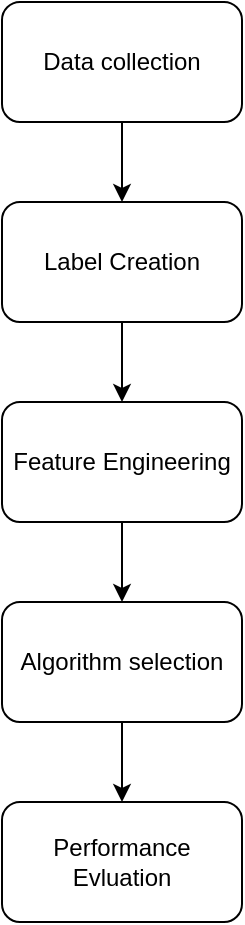 <mxfile version="10.9.8" type="device"><diagram id="BeLVL-K8QxmAQHJVREuI" name="Page-1"><mxGraphModel dx="743" dy="444" grid="1" gridSize="10" guides="1" tooltips="1" connect="1" arrows="1" fold="1" page="1" pageScale="1" pageWidth="827" pageHeight="1169" math="0" shadow="0"><root><mxCell id="0"/><mxCell id="1" parent="0"/><mxCell id="yzH-dA_MoOpCgd9qBoJy-1" value="Data collection&lt;span style=&quot;font-family: &amp;#34;helvetica&amp;#34; , &amp;#34;arial&amp;#34; , sans-serif ; font-size: 0px ; white-space: nowrap&quot;&gt;%3CmxGraphModel%3E%3Croot%3E%3CmxCell%20id%3D%220%22%2F%3E%3CmxCell%20id%3D%221%22%20parent%3D%220%22%2F%3E%3CmxCell%20id%3D%222%22%20value%3D%22%22%20style%3D%22rounded%3D1%3BwhiteSpace%3Dwrap%3Bhtml%3D1%3B%22%20vertex%3D%221%22%20parent%3D%221%22%3E%3CmxGeometry%20x%3D%22310%22%20y%3D%2240%22%20width%3D%22120%22%20height%3D%2260%22%20as%3D%22geometry%22%2F%3E%3C%2FmxCell%3E%3C%2Froot%3E%3C%2FmxGraphModel%3E&lt;/span&gt;" style="rounded=1;whiteSpace=wrap;html=1;" vertex="1" parent="1"><mxGeometry x="310" y="40" width="120" height="60" as="geometry"/></mxCell><mxCell id="yzH-dA_MoOpCgd9qBoJy-2" value="Label Creation" style="rounded=1;whiteSpace=wrap;html=1;" vertex="1" parent="1"><mxGeometry x="310" y="140" width="120" height="60" as="geometry"/></mxCell><mxCell id="yzH-dA_MoOpCgd9qBoJy-3" value="Feature Engineering" style="rounded=1;whiteSpace=wrap;html=1;" vertex="1" parent="1"><mxGeometry x="310" y="240" width="120" height="60" as="geometry"/></mxCell><mxCell id="yzH-dA_MoOpCgd9qBoJy-4" value="Algorithm selection" style="rounded=1;whiteSpace=wrap;html=1;" vertex="1" parent="1"><mxGeometry x="310" y="340" width="120" height="60" as="geometry"/></mxCell><mxCell id="yzH-dA_MoOpCgd9qBoJy-5" value="Performance Evluation&lt;span style=&quot;font-family: &amp;#34;helvetica&amp;#34; , &amp;#34;arial&amp;#34; , sans-serif ; font-size: 0px ; white-space: nowrap&quot;&gt;%3CmxGraphModel%3E%3Croot%3E%3CmxCell%20id%3D%220%22%2F%3E%3CmxCell%20id%3D%221%22%20parent%3D%220%22%2F%3E%3CmxCell%20id%3D%222%22%20value%3D%22Algorithm%20selection%22%20style%3D%22rounded%3D1%3BwhiteSpace%3Dwrap%3Bhtml%3D1%3B%22%20vertex%3D%221%22%20parent%3D%221%22%3E%3CmxGeometry%20x%3D%22310%22%20y%3D%22370%22%20width%3D%22120%22%20height%3D%2260%22%20as%3D%22geometry%22%2F%3E%3C%2FmxCell%3E%3C%2Froot%3E%3C%2FmxGraphModel%3E&lt;/span&gt;" style="rounded=1;whiteSpace=wrap;html=1;" vertex="1" parent="1"><mxGeometry x="310" y="440" width="120" height="60" as="geometry"/></mxCell><mxCell id="yzH-dA_MoOpCgd9qBoJy-7" value="" style="endArrow=classic;html=1;exitX=0.5;exitY=1;exitDx=0;exitDy=0;" edge="1" parent="1" source="yzH-dA_MoOpCgd9qBoJy-2"><mxGeometry width="50" height="50" relative="1" as="geometry"><mxPoint x="310" y="610" as="sourcePoint"/><mxPoint x="370" y="240" as="targetPoint"/></mxGeometry></mxCell><mxCell id="yzH-dA_MoOpCgd9qBoJy-8" value="" style="endArrow=classic;html=1;exitX=0.5;exitY=1;exitDx=0;exitDy=0;entryX=0.5;entryY=0;entryDx=0;entryDy=0;" edge="1" parent="1" source="yzH-dA_MoOpCgd9qBoJy-4" target="yzH-dA_MoOpCgd9qBoJy-5"><mxGeometry width="50" height="50" relative="1" as="geometry"><mxPoint x="380" y="220" as="sourcePoint"/><mxPoint x="370" y="440" as="targetPoint"/></mxGeometry></mxCell><mxCell id="yzH-dA_MoOpCgd9qBoJy-9" value="" style="endArrow=classic;html=1;exitX=0.5;exitY=1;exitDx=0;exitDy=0;" edge="1" parent="1" source="yzH-dA_MoOpCgd9qBoJy-3" target="yzH-dA_MoOpCgd9qBoJy-4"><mxGeometry width="50" height="50" relative="1" as="geometry"><mxPoint x="390" y="230" as="sourcePoint"/><mxPoint x="390" y="280" as="targetPoint"/></mxGeometry></mxCell><mxCell id="yzH-dA_MoOpCgd9qBoJy-10" value="" style="endArrow=classic;html=1;exitX=0.5;exitY=1;exitDx=0;exitDy=0;entryX=0.5;entryY=0;entryDx=0;entryDy=0;" edge="1" parent="1" source="yzH-dA_MoOpCgd9qBoJy-1" target="yzH-dA_MoOpCgd9qBoJy-2"><mxGeometry width="50" height="50" relative="1" as="geometry"><mxPoint x="400" y="240" as="sourcePoint"/><mxPoint x="400" y="290" as="targetPoint"/></mxGeometry></mxCell></root></mxGraphModel></diagram></mxfile>